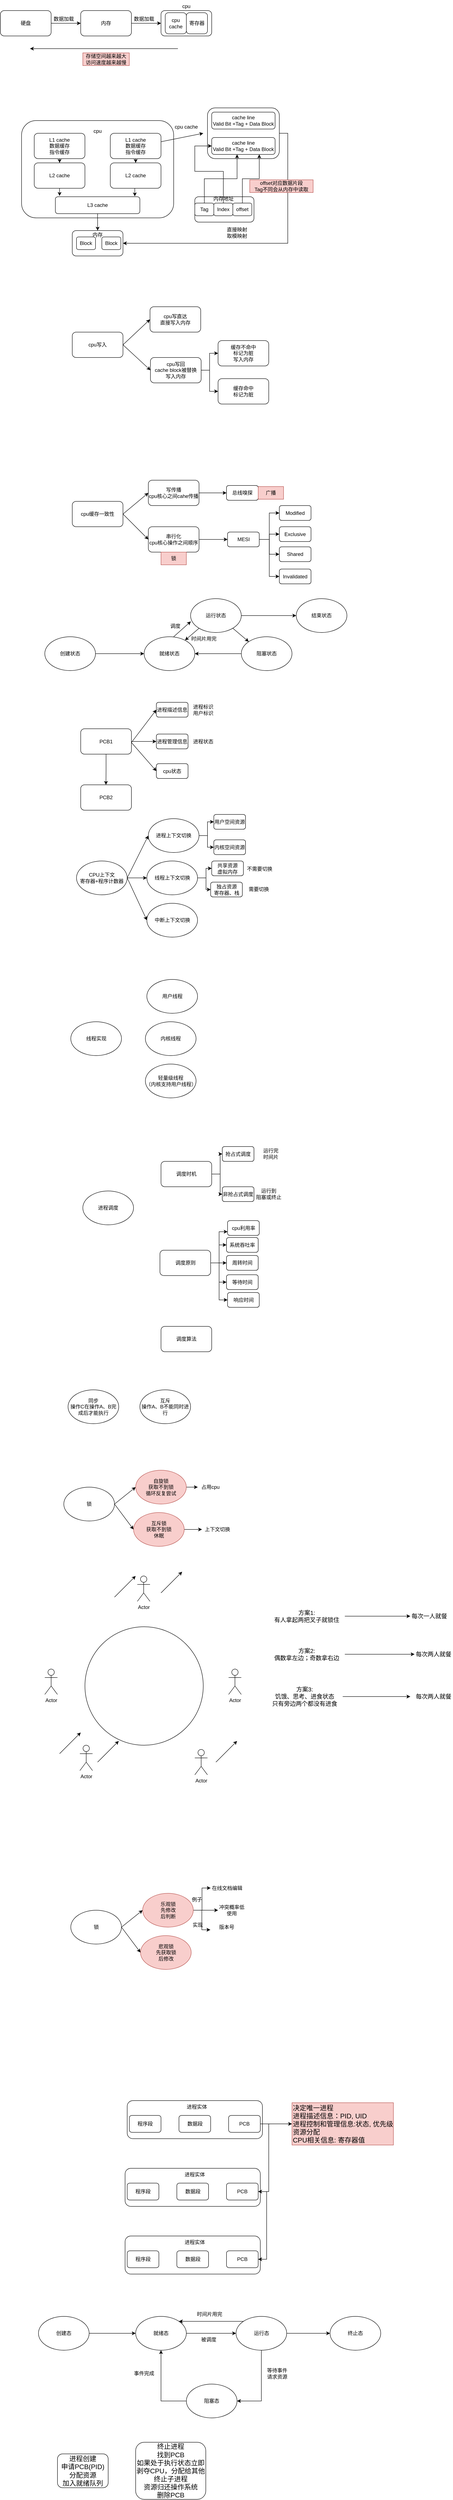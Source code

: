 <mxfile version="24.0.2" type="github">
  <diagram name="第 1 页" id="6GhYlpOtdUbrr685tgYN">
    <mxGraphModel dx="1026" dy="567" grid="1" gridSize="10" guides="1" tooltips="1" connect="1" arrows="1" fold="1" page="1" pageScale="1" pageWidth="827" pageHeight="1169" math="0" shadow="0">
      <root>
        <mxCell id="0" />
        <mxCell id="1" parent="0" />
        <mxCell id="o6KGrHuKZrv0jcu_rj-v-7" style="edgeStyle=orthogonalEdgeStyle;rounded=0;orthogonalLoop=1;jettySize=auto;html=1;exitX=1;exitY=0.5;exitDx=0;exitDy=0;" parent="1" source="o6KGrHuKZrv0jcu_rj-v-1" target="o6KGrHuKZrv0jcu_rj-v-2" edge="1">
          <mxGeometry relative="1" as="geometry" />
        </mxCell>
        <mxCell id="o6KGrHuKZrv0jcu_rj-v-1" value="硬盘" style="rounded=1;whiteSpace=wrap;html=1;" parent="1" vertex="1">
          <mxGeometry x="60" y="70" width="120" height="60" as="geometry" />
        </mxCell>
        <mxCell id="o6KGrHuKZrv0jcu_rj-v-9" style="edgeStyle=orthogonalEdgeStyle;rounded=0;orthogonalLoop=1;jettySize=auto;html=1;exitX=1;exitY=0.5;exitDx=0;exitDy=0;entryX=0;entryY=0.5;entryDx=0;entryDy=0;" parent="1" source="o6KGrHuKZrv0jcu_rj-v-2" target="o6KGrHuKZrv0jcu_rj-v-3" edge="1">
          <mxGeometry relative="1" as="geometry" />
        </mxCell>
        <mxCell id="o6KGrHuKZrv0jcu_rj-v-2" value="内存" style="rounded=1;whiteSpace=wrap;html=1;" parent="1" vertex="1">
          <mxGeometry x="250" y="70" width="120" height="60" as="geometry" />
        </mxCell>
        <mxCell id="o6KGrHuKZrv0jcu_rj-v-3" value="" style="rounded=1;whiteSpace=wrap;html=1;" parent="1" vertex="1">
          <mxGeometry x="440" y="70" width="120" height="60" as="geometry" />
        </mxCell>
        <mxCell id="o6KGrHuKZrv0jcu_rj-v-4" value="cpu&lt;br&gt;cache" style="rounded=1;whiteSpace=wrap;html=1;" parent="1" vertex="1">
          <mxGeometry x="450" y="75" width="50" height="50" as="geometry" />
        </mxCell>
        <mxCell id="o6KGrHuKZrv0jcu_rj-v-5" value="寄存器" style="rounded=1;whiteSpace=wrap;html=1;" parent="1" vertex="1">
          <mxGeometry x="500" y="75" width="50" height="50" as="geometry" />
        </mxCell>
        <mxCell id="o6KGrHuKZrv0jcu_rj-v-6" value="cpu" style="text;html=1;align=center;verticalAlign=middle;whiteSpace=wrap;rounded=0;" parent="1" vertex="1">
          <mxGeometry x="470" y="45" width="60" height="30" as="geometry" />
        </mxCell>
        <mxCell id="o6KGrHuKZrv0jcu_rj-v-8" value="数据加载" style="text;html=1;align=center;verticalAlign=middle;whiteSpace=wrap;rounded=0;" parent="1" vertex="1">
          <mxGeometry x="180" y="75" width="60" height="30" as="geometry" />
        </mxCell>
        <mxCell id="o6KGrHuKZrv0jcu_rj-v-10" value="数据加载" style="text;html=1;align=center;verticalAlign=middle;whiteSpace=wrap;rounded=0;" parent="1" vertex="1">
          <mxGeometry x="370" y="75" width="60" height="30" as="geometry" />
        </mxCell>
        <mxCell id="o6KGrHuKZrv0jcu_rj-v-13" value="" style="endArrow=classic;html=1;rounded=0;" parent="1" edge="1">
          <mxGeometry width="50" height="50" relative="1" as="geometry">
            <mxPoint x="480" y="160" as="sourcePoint" />
            <mxPoint x="130" y="160" as="targetPoint" />
          </mxGeometry>
        </mxCell>
        <mxCell id="o6KGrHuKZrv0jcu_rj-v-14" value="存储空间越来越大&lt;br&gt;访问速度越来越慢" style="text;html=1;align=center;verticalAlign=middle;whiteSpace=wrap;rounded=0;fillColor=#f8cecc;strokeColor=#b85450;" parent="1" vertex="1">
          <mxGeometry x="255" y="170" width="110" height="30" as="geometry" />
        </mxCell>
        <mxCell id="o6KGrHuKZrv0jcu_rj-v-15" value="" style="rounded=1;whiteSpace=wrap;html=1;" parent="1" vertex="1">
          <mxGeometry x="110" y="330" width="360" height="230" as="geometry" />
        </mxCell>
        <mxCell id="o6KGrHuKZrv0jcu_rj-v-21" style="edgeStyle=orthogonalEdgeStyle;rounded=0;orthogonalLoop=1;jettySize=auto;html=1;exitX=0.5;exitY=1;exitDx=0;exitDy=0;entryX=0.5;entryY=0;entryDx=0;entryDy=0;" parent="1" source="o6KGrHuKZrv0jcu_rj-v-16" target="o6KGrHuKZrv0jcu_rj-v-18" edge="1">
          <mxGeometry relative="1" as="geometry" />
        </mxCell>
        <mxCell id="o6KGrHuKZrv0jcu_rj-v-16" value="L1 cache&lt;br&gt;数据缓存&lt;br&gt;指令缓存" style="rounded=1;whiteSpace=wrap;html=1;" parent="1" vertex="1">
          <mxGeometry x="140" y="360" width="120" height="60" as="geometry" />
        </mxCell>
        <mxCell id="o6KGrHuKZrv0jcu_rj-v-22" style="edgeStyle=orthogonalEdgeStyle;rounded=0;orthogonalLoop=1;jettySize=auto;html=1;exitX=0.5;exitY=1;exitDx=0;exitDy=0;entryX=0.5;entryY=0;entryDx=0;entryDy=0;" parent="1" source="o6KGrHuKZrv0jcu_rj-v-17" target="o6KGrHuKZrv0jcu_rj-v-19" edge="1">
          <mxGeometry relative="1" as="geometry" />
        </mxCell>
        <mxCell id="o6KGrHuKZrv0jcu_rj-v-17" value="L1 cache&lt;br&gt;数据缓存&lt;br&gt;指令缓存" style="rounded=1;whiteSpace=wrap;html=1;" parent="1" vertex="1">
          <mxGeometry x="320" y="360" width="120" height="60" as="geometry" />
        </mxCell>
        <mxCell id="o6KGrHuKZrv0jcu_rj-v-18" value="L2 cache" style="rounded=1;whiteSpace=wrap;html=1;" parent="1" vertex="1">
          <mxGeometry x="140" y="430" width="120" height="60" as="geometry" />
        </mxCell>
        <mxCell id="o6KGrHuKZrv0jcu_rj-v-19" value="L2 cache" style="rounded=1;whiteSpace=wrap;html=1;" parent="1" vertex="1">
          <mxGeometry x="320" y="430" width="120" height="60" as="geometry" />
        </mxCell>
        <mxCell id="o6KGrHuKZrv0jcu_rj-v-32" style="edgeStyle=orthogonalEdgeStyle;rounded=0;orthogonalLoop=1;jettySize=auto;html=1;exitX=0.5;exitY=1;exitDx=0;exitDy=0;" parent="1" source="o6KGrHuKZrv0jcu_rj-v-20" edge="1">
          <mxGeometry relative="1" as="geometry">
            <mxPoint x="290" y="590" as="targetPoint" />
          </mxGeometry>
        </mxCell>
        <mxCell id="o6KGrHuKZrv0jcu_rj-v-20" value="L3 cache" style="rounded=1;whiteSpace=wrap;html=1;" parent="1" vertex="1">
          <mxGeometry x="190" y="510" width="200" height="40" as="geometry" />
        </mxCell>
        <mxCell id="o6KGrHuKZrv0jcu_rj-v-24" style="edgeStyle=orthogonalEdgeStyle;rounded=0;orthogonalLoop=1;jettySize=auto;html=1;exitX=0.5;exitY=1;exitDx=0;exitDy=0;entryX=0.05;entryY=-0.05;entryDx=0;entryDy=0;entryPerimeter=0;" parent="1" source="o6KGrHuKZrv0jcu_rj-v-18" target="o6KGrHuKZrv0jcu_rj-v-20" edge="1">
          <mxGeometry relative="1" as="geometry" />
        </mxCell>
        <mxCell id="o6KGrHuKZrv0jcu_rj-v-31" style="edgeStyle=orthogonalEdgeStyle;rounded=0;orthogonalLoop=1;jettySize=auto;html=1;exitX=0.5;exitY=1;exitDx=0;exitDy=0;entryX=0.94;entryY=-0.025;entryDx=0;entryDy=0;entryPerimeter=0;" parent="1" source="o6KGrHuKZrv0jcu_rj-v-19" target="o6KGrHuKZrv0jcu_rj-v-20" edge="1">
          <mxGeometry relative="1" as="geometry" />
        </mxCell>
        <mxCell id="o6KGrHuKZrv0jcu_rj-v-33" value="" style="rounded=1;whiteSpace=wrap;html=1;" parent="1" vertex="1">
          <mxGeometry x="230" y="590" width="120" height="60" as="geometry" />
        </mxCell>
        <mxCell id="o6KGrHuKZrv0jcu_rj-v-34" value="cpu" style="text;html=1;align=center;verticalAlign=middle;whiteSpace=wrap;rounded=0;" parent="1" vertex="1">
          <mxGeometry x="260" y="340" width="60" height="30" as="geometry" />
        </mxCell>
        <mxCell id="o6KGrHuKZrv0jcu_rj-v-40" style="edgeStyle=orthogonalEdgeStyle;rounded=0;orthogonalLoop=1;jettySize=auto;html=1;exitX=1;exitY=0.5;exitDx=0;exitDy=0;entryX=1;entryY=0.5;entryDx=0;entryDy=0;" parent="1" source="o6KGrHuKZrv0jcu_rj-v-35" target="o6KGrHuKZrv0jcu_rj-v-33" edge="1">
          <mxGeometry relative="1" as="geometry" />
        </mxCell>
        <mxCell id="o6KGrHuKZrv0jcu_rj-v-35" value="" style="rounded=1;whiteSpace=wrap;html=1;" parent="1" vertex="1">
          <mxGeometry x="550" y="300" width="170" height="120" as="geometry" />
        </mxCell>
        <mxCell id="o6KGrHuKZrv0jcu_rj-v-36" value="cache line&lt;br&gt;Valid Bit +Tag + Data Block" style="rounded=1;whiteSpace=wrap;html=1;" parent="1" vertex="1">
          <mxGeometry x="560" y="310" width="150" height="40" as="geometry" />
        </mxCell>
        <mxCell id="o6KGrHuKZrv0jcu_rj-v-38" value="" style="endArrow=classic;html=1;rounded=0;" parent="1" edge="1">
          <mxGeometry width="50" height="50" relative="1" as="geometry">
            <mxPoint x="440" y="380" as="sourcePoint" />
            <mxPoint x="540" y="360" as="targetPoint" />
          </mxGeometry>
        </mxCell>
        <mxCell id="o6KGrHuKZrv0jcu_rj-v-39" value="cpu cache" style="text;html=1;align=center;verticalAlign=middle;whiteSpace=wrap;rounded=0;" parent="1" vertex="1">
          <mxGeometry x="470" y="330" width="60" height="30" as="geometry" />
        </mxCell>
        <mxCell id="o6KGrHuKZrv0jcu_rj-v-41" value="直接映射&lt;br&gt;取模映射" style="text;html=1;align=center;verticalAlign=middle;whiteSpace=wrap;rounded=0;" parent="1" vertex="1">
          <mxGeometry x="590" y="580" width="60" height="30" as="geometry" />
        </mxCell>
        <mxCell id="o6KGrHuKZrv0jcu_rj-v-42" value="Block" style="rounded=1;whiteSpace=wrap;html=1;" parent="1" vertex="1">
          <mxGeometry x="240" y="605" width="45" height="30" as="geometry" />
        </mxCell>
        <mxCell id="o6KGrHuKZrv0jcu_rj-v-43" value="Block" style="rounded=1;whiteSpace=wrap;html=1;" parent="1" vertex="1">
          <mxGeometry x="300" y="605" width="45" height="30" as="geometry" />
        </mxCell>
        <mxCell id="o6KGrHuKZrv0jcu_rj-v-44" value="cache line&lt;br&gt;Valid Bit +Tag + Data Block" style="rounded=1;whiteSpace=wrap;html=1;" parent="1" vertex="1">
          <mxGeometry x="560" y="370" width="150" height="40" as="geometry" />
        </mxCell>
        <mxCell id="o6KGrHuKZrv0jcu_rj-v-45" value="" style="rounded=1;whiteSpace=wrap;html=1;" parent="1" vertex="1">
          <mxGeometry x="520" y="510" width="140" height="60" as="geometry" />
        </mxCell>
        <mxCell id="o6KGrHuKZrv0jcu_rj-v-46" value="Tag" style="rounded=1;whiteSpace=wrap;html=1;" parent="1" vertex="1">
          <mxGeometry x="520" y="525" width="45" height="30" as="geometry" />
        </mxCell>
        <mxCell id="o6KGrHuKZrv0jcu_rj-v-51" style="edgeStyle=orthogonalEdgeStyle;rounded=0;orthogonalLoop=1;jettySize=auto;html=1;exitX=0.5;exitY=0;exitDx=0;exitDy=0;entryX=0;entryY=0.5;entryDx=0;entryDy=0;" parent="1" source="o6KGrHuKZrv0jcu_rj-v-47" target="o6KGrHuKZrv0jcu_rj-v-44" edge="1">
          <mxGeometry relative="1" as="geometry">
            <Array as="points">
              <mxPoint x="588" y="450" />
              <mxPoint x="520" y="450" />
              <mxPoint x="520" y="390" />
            </Array>
          </mxGeometry>
        </mxCell>
        <mxCell id="o6KGrHuKZrv0jcu_rj-v-47" value="Index" style="rounded=1;whiteSpace=wrap;html=1;" parent="1" vertex="1">
          <mxGeometry x="565" y="525" width="45" height="30" as="geometry" />
        </mxCell>
        <mxCell id="o6KGrHuKZrv0jcu_rj-v-52" style="edgeStyle=orthogonalEdgeStyle;rounded=0;orthogonalLoop=1;jettySize=auto;html=1;exitX=0.5;exitY=0;exitDx=0;exitDy=0;entryX=0.75;entryY=1;entryDx=0;entryDy=0;" parent="1" source="o6KGrHuKZrv0jcu_rj-v-48" target="o6KGrHuKZrv0jcu_rj-v-44" edge="1">
          <mxGeometry relative="1" as="geometry" />
        </mxCell>
        <mxCell id="o6KGrHuKZrv0jcu_rj-v-48" value="offset" style="rounded=1;whiteSpace=wrap;html=1;" parent="1" vertex="1">
          <mxGeometry x="610" y="525" width="45" height="30" as="geometry" />
        </mxCell>
        <mxCell id="o6KGrHuKZrv0jcu_rj-v-50" style="edgeStyle=orthogonalEdgeStyle;rounded=0;orthogonalLoop=1;jettySize=auto;html=1;exitX=0.5;exitY=0;exitDx=0;exitDy=0;entryX=0.4;entryY=1;entryDx=0;entryDy=0;entryPerimeter=0;" parent="1" source="o6KGrHuKZrv0jcu_rj-v-46" target="o6KGrHuKZrv0jcu_rj-v-44" edge="1">
          <mxGeometry relative="1" as="geometry" />
        </mxCell>
        <mxCell id="o6KGrHuKZrv0jcu_rj-v-54" value="offset对应数据片段&lt;br&gt;Tag不同会从内存中读取" style="text;html=1;align=center;verticalAlign=middle;whiteSpace=wrap;rounded=0;fillColor=#f8cecc;strokeColor=#b85450;" parent="1" vertex="1">
          <mxGeometry x="650" y="470" width="150" height="30" as="geometry" />
        </mxCell>
        <mxCell id="o6KGrHuKZrv0jcu_rj-v-55" value="内存" style="text;html=1;align=center;verticalAlign=middle;whiteSpace=wrap;rounded=0;" parent="1" vertex="1">
          <mxGeometry x="260" y="585" width="60" height="30" as="geometry" />
        </mxCell>
        <mxCell id="o6KGrHuKZrv0jcu_rj-v-56" value="内存地址" style="text;html=1;align=center;verticalAlign=middle;whiteSpace=wrap;rounded=0;" parent="1" vertex="1">
          <mxGeometry x="557.5" y="500" width="60" height="30" as="geometry" />
        </mxCell>
        <mxCell id="o6KGrHuKZrv0jcu_rj-v-58" value="cpu写入" style="rounded=1;whiteSpace=wrap;html=1;" parent="1" vertex="1">
          <mxGeometry x="230" y="830" width="120" height="60" as="geometry" />
        </mxCell>
        <mxCell id="o6KGrHuKZrv0jcu_rj-v-59" value="cpu写直达&lt;br&gt;直接写入内存" style="rounded=1;whiteSpace=wrap;html=1;" parent="1" vertex="1">
          <mxGeometry x="414" y="770" width="120" height="60" as="geometry" />
        </mxCell>
        <mxCell id="o6KGrHuKZrv0jcu_rj-v-66" style="edgeStyle=orthogonalEdgeStyle;rounded=0;orthogonalLoop=1;jettySize=auto;html=1;exitX=1;exitY=0.5;exitDx=0;exitDy=0;entryX=0;entryY=0.5;entryDx=0;entryDy=0;" parent="1" source="o6KGrHuKZrv0jcu_rj-v-60" target="o6KGrHuKZrv0jcu_rj-v-61" edge="1">
          <mxGeometry relative="1" as="geometry" />
        </mxCell>
        <mxCell id="o6KGrHuKZrv0jcu_rj-v-67" style="edgeStyle=orthogonalEdgeStyle;rounded=0;orthogonalLoop=1;jettySize=auto;html=1;exitX=1;exitY=0.5;exitDx=0;exitDy=0;entryX=0;entryY=0.5;entryDx=0;entryDy=0;" parent="1" source="o6KGrHuKZrv0jcu_rj-v-60" target="o6KGrHuKZrv0jcu_rj-v-62" edge="1">
          <mxGeometry relative="1" as="geometry" />
        </mxCell>
        <mxCell id="o6KGrHuKZrv0jcu_rj-v-60" value="cpu写回&lt;br&gt;cache block被替换&lt;br&gt;写入内存" style="rounded=1;whiteSpace=wrap;html=1;" parent="1" vertex="1">
          <mxGeometry x="415" y="890" width="120" height="60" as="geometry" />
        </mxCell>
        <mxCell id="o6KGrHuKZrv0jcu_rj-v-61" value="缓存不命中&lt;br&gt;标记为脏&lt;br&gt;写入内存" style="rounded=1;whiteSpace=wrap;html=1;" parent="1" vertex="1">
          <mxGeometry x="575" y="850" width="120" height="60" as="geometry" />
        </mxCell>
        <mxCell id="o6KGrHuKZrv0jcu_rj-v-62" value="缓存命中&lt;br&gt;标记为脏" style="rounded=1;whiteSpace=wrap;html=1;" parent="1" vertex="1">
          <mxGeometry x="575" y="940" width="120" height="60" as="geometry" />
        </mxCell>
        <mxCell id="o6KGrHuKZrv0jcu_rj-v-64" value="" style="endArrow=classic;html=1;rounded=0;entryX=0;entryY=0.5;entryDx=0;entryDy=0;" parent="1" target="o6KGrHuKZrv0jcu_rj-v-59" edge="1">
          <mxGeometry width="50" height="50" relative="1" as="geometry">
            <mxPoint x="350" y="860" as="sourcePoint" />
            <mxPoint x="400" y="810" as="targetPoint" />
          </mxGeometry>
        </mxCell>
        <mxCell id="o6KGrHuKZrv0jcu_rj-v-65" value="" style="endArrow=classic;html=1;rounded=0;entryX=0;entryY=0.5;entryDx=0;entryDy=0;" parent="1" target="o6KGrHuKZrv0jcu_rj-v-60" edge="1">
          <mxGeometry width="50" height="50" relative="1" as="geometry">
            <mxPoint x="350" y="860" as="sourcePoint" />
            <mxPoint x="400" y="810" as="targetPoint" />
          </mxGeometry>
        </mxCell>
        <mxCell id="o6KGrHuKZrv0jcu_rj-v-68" value="cpu缓存一致性" style="rounded=1;whiteSpace=wrap;html=1;" parent="1" vertex="1">
          <mxGeometry x="230" y="1230" width="120" height="60" as="geometry" />
        </mxCell>
        <mxCell id="o6KGrHuKZrv0jcu_rj-v-75" style="edgeStyle=orthogonalEdgeStyle;rounded=0;orthogonalLoop=1;jettySize=auto;html=1;exitX=1;exitY=0.5;exitDx=0;exitDy=0;entryX=0;entryY=0.5;entryDx=0;entryDy=0;" parent="1" source="o6KGrHuKZrv0jcu_rj-v-69" target="o6KGrHuKZrv0jcu_rj-v-74" edge="1">
          <mxGeometry relative="1" as="geometry" />
        </mxCell>
        <mxCell id="o6KGrHuKZrv0jcu_rj-v-69" value="写传播&lt;br&gt;cpu核心之间cahe传播" style="rounded=1;whiteSpace=wrap;html=1;" parent="1" vertex="1">
          <mxGeometry x="410" y="1180" width="120" height="60" as="geometry" />
        </mxCell>
        <mxCell id="o6KGrHuKZrv0jcu_rj-v-82" style="edgeStyle=orthogonalEdgeStyle;rounded=0;orthogonalLoop=1;jettySize=auto;html=1;exitX=1;exitY=0.5;exitDx=0;exitDy=0;" parent="1" source="o6KGrHuKZrv0jcu_rj-v-70" target="o6KGrHuKZrv0jcu_rj-v-77" edge="1">
          <mxGeometry relative="1" as="geometry" />
        </mxCell>
        <mxCell id="o6KGrHuKZrv0jcu_rj-v-70" value="串行化&lt;br&gt;cpu核心操作之间顺序" style="rounded=1;whiteSpace=wrap;html=1;" parent="1" vertex="1">
          <mxGeometry x="410" y="1290" width="120" height="60" as="geometry" />
        </mxCell>
        <mxCell id="o6KGrHuKZrv0jcu_rj-v-71" value="锁" style="text;html=1;align=center;verticalAlign=middle;whiteSpace=wrap;rounded=0;fillColor=#f8cecc;strokeColor=#b85450;" parent="1" vertex="1">
          <mxGeometry x="440" y="1350" width="60" height="30" as="geometry" />
        </mxCell>
        <mxCell id="o6KGrHuKZrv0jcu_rj-v-72" value="" style="endArrow=classic;html=1;rounded=0;entryX=0;entryY=0.5;entryDx=0;entryDy=0;" parent="1" target="o6KGrHuKZrv0jcu_rj-v-69" edge="1">
          <mxGeometry width="50" height="50" relative="1" as="geometry">
            <mxPoint x="350" y="1260" as="sourcePoint" />
            <mxPoint x="400" y="1210" as="targetPoint" />
          </mxGeometry>
        </mxCell>
        <mxCell id="o6KGrHuKZrv0jcu_rj-v-73" value="" style="endArrow=classic;html=1;rounded=0;entryX=0;entryY=0.5;entryDx=0;entryDy=0;" parent="1" target="o6KGrHuKZrv0jcu_rj-v-70" edge="1">
          <mxGeometry width="50" height="50" relative="1" as="geometry">
            <mxPoint x="350" y="1260" as="sourcePoint" />
            <mxPoint x="400" y="1210" as="targetPoint" />
          </mxGeometry>
        </mxCell>
        <mxCell id="o6KGrHuKZrv0jcu_rj-v-74" value="总线嗅探" style="rounded=1;whiteSpace=wrap;html=1;" parent="1" vertex="1">
          <mxGeometry x="595" y="1192.5" width="75" height="35" as="geometry" />
        </mxCell>
        <mxCell id="o6KGrHuKZrv0jcu_rj-v-76" value="广播" style="text;html=1;align=center;verticalAlign=middle;whiteSpace=wrap;rounded=0;fillColor=#f8cecc;strokeColor=#b85450;" parent="1" vertex="1">
          <mxGeometry x="670" y="1195" width="60" height="30" as="geometry" />
        </mxCell>
        <mxCell id="o6KGrHuKZrv0jcu_rj-v-84" style="edgeStyle=orthogonalEdgeStyle;rounded=0;orthogonalLoop=1;jettySize=auto;html=1;exitX=1;exitY=0.5;exitDx=0;exitDy=0;entryX=0;entryY=0.5;entryDx=0;entryDy=0;" parent="1" source="o6KGrHuKZrv0jcu_rj-v-77" target="o6KGrHuKZrv0jcu_rj-v-78" edge="1">
          <mxGeometry relative="1" as="geometry" />
        </mxCell>
        <mxCell id="o6KGrHuKZrv0jcu_rj-v-85" style="edgeStyle=orthogonalEdgeStyle;rounded=0;orthogonalLoop=1;jettySize=auto;html=1;exitX=1;exitY=0.5;exitDx=0;exitDy=0;entryX=0;entryY=0.5;entryDx=0;entryDy=0;" parent="1" source="o6KGrHuKZrv0jcu_rj-v-77" target="o6KGrHuKZrv0jcu_rj-v-79" edge="1">
          <mxGeometry relative="1" as="geometry" />
        </mxCell>
        <mxCell id="o6KGrHuKZrv0jcu_rj-v-86" style="edgeStyle=orthogonalEdgeStyle;rounded=0;orthogonalLoop=1;jettySize=auto;html=1;exitX=1;exitY=0.5;exitDx=0;exitDy=0;entryX=0;entryY=0.5;entryDx=0;entryDy=0;" parent="1" source="o6KGrHuKZrv0jcu_rj-v-77" target="o6KGrHuKZrv0jcu_rj-v-80" edge="1">
          <mxGeometry relative="1" as="geometry" />
        </mxCell>
        <mxCell id="o6KGrHuKZrv0jcu_rj-v-87" style="edgeStyle=orthogonalEdgeStyle;rounded=0;orthogonalLoop=1;jettySize=auto;html=1;exitX=1;exitY=0.5;exitDx=0;exitDy=0;entryX=0;entryY=0.5;entryDx=0;entryDy=0;" parent="1" source="o6KGrHuKZrv0jcu_rj-v-77" target="o6KGrHuKZrv0jcu_rj-v-81" edge="1">
          <mxGeometry relative="1" as="geometry" />
        </mxCell>
        <mxCell id="o6KGrHuKZrv0jcu_rj-v-77" value="MESI" style="rounded=1;whiteSpace=wrap;html=1;" parent="1" vertex="1">
          <mxGeometry x="597.5" y="1302.5" width="75" height="35" as="geometry" />
        </mxCell>
        <mxCell id="o6KGrHuKZrv0jcu_rj-v-78" value="Modified" style="rounded=1;whiteSpace=wrap;html=1;" parent="1" vertex="1">
          <mxGeometry x="720" y="1240" width="75" height="35" as="geometry" />
        </mxCell>
        <mxCell id="o6KGrHuKZrv0jcu_rj-v-79" value="Exclusive" style="rounded=1;whiteSpace=wrap;html=1;" parent="1" vertex="1">
          <mxGeometry x="720" y="1290" width="75" height="35" as="geometry" />
        </mxCell>
        <mxCell id="o6KGrHuKZrv0jcu_rj-v-80" value="Shared" style="rounded=1;whiteSpace=wrap;html=1;" parent="1" vertex="1">
          <mxGeometry x="720" y="1337.5" width="75" height="35" as="geometry" />
        </mxCell>
        <mxCell id="o6KGrHuKZrv0jcu_rj-v-81" value="Invalidated" style="rounded=1;whiteSpace=wrap;html=1;" parent="1" vertex="1">
          <mxGeometry x="720" y="1390" width="75" height="35" as="geometry" />
        </mxCell>
        <mxCell id="jWXF_K_YXhLRbaKMQJTX-6" style="edgeStyle=orthogonalEdgeStyle;rounded=0;orthogonalLoop=1;jettySize=auto;html=1;exitX=1;exitY=0.5;exitDx=0;exitDy=0;entryX=0;entryY=0.5;entryDx=0;entryDy=0;" parent="1" source="jWXF_K_YXhLRbaKMQJTX-1" target="jWXF_K_YXhLRbaKMQJTX-2" edge="1">
          <mxGeometry relative="1" as="geometry" />
        </mxCell>
        <mxCell id="jWXF_K_YXhLRbaKMQJTX-1" value="创建状态" style="ellipse;whiteSpace=wrap;html=1;" parent="1" vertex="1">
          <mxGeometry x="165" y="1550" width="120" height="80" as="geometry" />
        </mxCell>
        <mxCell id="jWXF_K_YXhLRbaKMQJTX-2" value="就绪状态" style="ellipse;whiteSpace=wrap;html=1;" parent="1" vertex="1">
          <mxGeometry x="400" y="1550" width="120" height="80" as="geometry" />
        </mxCell>
        <mxCell id="jWXF_K_YXhLRbaKMQJTX-14" style="edgeStyle=orthogonalEdgeStyle;rounded=0;orthogonalLoop=1;jettySize=auto;html=1;exitX=1;exitY=0.5;exitDx=0;exitDy=0;" parent="1" source="jWXF_K_YXhLRbaKMQJTX-3" target="jWXF_K_YXhLRbaKMQJTX-5" edge="1">
          <mxGeometry relative="1" as="geometry" />
        </mxCell>
        <mxCell id="jWXF_K_YXhLRbaKMQJTX-3" value="运行状态" style="ellipse;whiteSpace=wrap;html=1;" parent="1" vertex="1">
          <mxGeometry x="510" y="1460" width="120" height="80" as="geometry" />
        </mxCell>
        <mxCell id="jWXF_K_YXhLRbaKMQJTX-4" value="阻塞状态" style="ellipse;whiteSpace=wrap;html=1;" parent="1" vertex="1">
          <mxGeometry x="630" y="1550" width="120" height="80" as="geometry" />
        </mxCell>
        <mxCell id="jWXF_K_YXhLRbaKMQJTX-5" value="结束状态" style="ellipse;whiteSpace=wrap;html=1;" parent="1" vertex="1">
          <mxGeometry x="760" y="1460" width="120" height="80" as="geometry" />
        </mxCell>
        <mxCell id="jWXF_K_YXhLRbaKMQJTX-7" value="" style="endArrow=classic;html=1;rounded=0;entryX=0.005;entryY=0.674;entryDx=0;entryDy=0;entryPerimeter=0;" parent="1" target="jWXF_K_YXhLRbaKMQJTX-3" edge="1">
          <mxGeometry width="50" height="50" relative="1" as="geometry">
            <mxPoint x="470" y="1550" as="sourcePoint" />
            <mxPoint x="520" y="1500" as="targetPoint" />
          </mxGeometry>
        </mxCell>
        <mxCell id="jWXF_K_YXhLRbaKMQJTX-8" value="" style="endArrow=classic;html=1;rounded=0;" parent="1" target="jWXF_K_YXhLRbaKMQJTX-2" edge="1">
          <mxGeometry width="50" height="50" relative="1" as="geometry">
            <mxPoint x="530" y="1530" as="sourcePoint" />
            <mxPoint x="580" y="1480" as="targetPoint" />
          </mxGeometry>
        </mxCell>
        <mxCell id="jWXF_K_YXhLRbaKMQJTX-9" value="调度" style="text;html=1;align=center;verticalAlign=middle;whiteSpace=wrap;rounded=0;" parent="1" vertex="1">
          <mxGeometry x="444" y="1510" width="60" height="30" as="geometry" />
        </mxCell>
        <mxCell id="jWXF_K_YXhLRbaKMQJTX-10" value="时间片用完" style="text;html=1;align=center;verticalAlign=middle;whiteSpace=wrap;rounded=0;" parent="1" vertex="1">
          <mxGeometry x="504" y="1540" width="75" height="30" as="geometry" />
        </mxCell>
        <mxCell id="jWXF_K_YXhLRbaKMQJTX-11" value="" style="endArrow=classic;html=1;rounded=0;entryX=0;entryY=0;entryDx=0;entryDy=0;" parent="1" target="jWXF_K_YXhLRbaKMQJTX-4" edge="1">
          <mxGeometry width="50" height="50" relative="1" as="geometry">
            <mxPoint x="610" y="1530" as="sourcePoint" />
            <mxPoint x="660" y="1480" as="targetPoint" />
          </mxGeometry>
        </mxCell>
        <mxCell id="jWXF_K_YXhLRbaKMQJTX-12" value="" style="endArrow=classic;html=1;rounded=0;entryX=1;entryY=0.5;entryDx=0;entryDy=0;" parent="1" target="jWXF_K_YXhLRbaKMQJTX-2" edge="1">
          <mxGeometry width="50" height="50" relative="1" as="geometry">
            <mxPoint x="630" y="1590" as="sourcePoint" />
            <mxPoint x="680" y="1540" as="targetPoint" />
          </mxGeometry>
        </mxCell>
        <mxCell id="jWXF_K_YXhLRbaKMQJTX-22" style="edgeStyle=orthogonalEdgeStyle;rounded=0;orthogonalLoop=1;jettySize=auto;html=1;exitX=1;exitY=0.5;exitDx=0;exitDy=0;entryX=0;entryY=0.5;entryDx=0;entryDy=0;" parent="1" source="jWXF_K_YXhLRbaKMQJTX-15" target="jWXF_K_YXhLRbaKMQJTX-17" edge="1">
          <mxGeometry relative="1" as="geometry" />
        </mxCell>
        <mxCell id="jWXF_K_YXhLRbaKMQJTX-24" style="edgeStyle=orthogonalEdgeStyle;rounded=0;orthogonalLoop=1;jettySize=auto;html=1;exitX=0.5;exitY=1;exitDx=0;exitDy=0;" parent="1" source="jWXF_K_YXhLRbaKMQJTX-15" edge="1">
          <mxGeometry relative="1" as="geometry">
            <mxPoint x="309.727" y="1900" as="targetPoint" />
          </mxGeometry>
        </mxCell>
        <mxCell id="jWXF_K_YXhLRbaKMQJTX-15" value="PCB1" style="rounded=1;whiteSpace=wrap;html=1;" parent="1" vertex="1">
          <mxGeometry x="250" y="1767.5" width="120" height="60" as="geometry" />
        </mxCell>
        <mxCell id="jWXF_K_YXhLRbaKMQJTX-16" value="进程描述信息" style="rounded=1;whiteSpace=wrap;html=1;" parent="1" vertex="1">
          <mxGeometry x="429" y="1705" width="75" height="35" as="geometry" />
        </mxCell>
        <mxCell id="jWXF_K_YXhLRbaKMQJTX-17" value="进程管理信息" style="rounded=1;whiteSpace=wrap;html=1;" parent="1" vertex="1">
          <mxGeometry x="429" y="1780" width="75" height="35" as="geometry" />
        </mxCell>
        <mxCell id="jWXF_K_YXhLRbaKMQJTX-18" value="进程标识&lt;br&gt;用户标识" style="text;html=1;align=center;verticalAlign=middle;whiteSpace=wrap;rounded=0;" parent="1" vertex="1">
          <mxGeometry x="510" y="1707.5" width="60" height="30" as="geometry" />
        </mxCell>
        <mxCell id="jWXF_K_YXhLRbaKMQJTX-19" value="进程状态" style="text;html=1;align=center;verticalAlign=middle;whiteSpace=wrap;rounded=0;" parent="1" vertex="1">
          <mxGeometry x="510" y="1782.5" width="60" height="30" as="geometry" />
        </mxCell>
        <mxCell id="jWXF_K_YXhLRbaKMQJTX-20" value="cpu状态" style="rounded=1;whiteSpace=wrap;html=1;" parent="1" vertex="1">
          <mxGeometry x="429" y="1850" width="75" height="35" as="geometry" />
        </mxCell>
        <mxCell id="jWXF_K_YXhLRbaKMQJTX-21" value="" style="endArrow=classic;html=1;rounded=0;entryX=0;entryY=0.5;entryDx=0;entryDy=0;" parent="1" target="jWXF_K_YXhLRbaKMQJTX-16" edge="1">
          <mxGeometry width="50" height="50" relative="1" as="geometry">
            <mxPoint x="370" y="1800" as="sourcePoint" />
            <mxPoint x="420" y="1750" as="targetPoint" />
          </mxGeometry>
        </mxCell>
        <mxCell id="jWXF_K_YXhLRbaKMQJTX-23" value="" style="endArrow=classic;html=1;rounded=0;entryX=0;entryY=0.5;entryDx=0;entryDy=0;" parent="1" target="jWXF_K_YXhLRbaKMQJTX-20" edge="1">
          <mxGeometry width="50" height="50" relative="1" as="geometry">
            <mxPoint x="370" y="1800" as="sourcePoint" />
            <mxPoint x="420" y="1750" as="targetPoint" />
          </mxGeometry>
        </mxCell>
        <mxCell id="jWXF_K_YXhLRbaKMQJTX-25" value="PCB2" style="rounded=1;whiteSpace=wrap;html=1;" parent="1" vertex="1">
          <mxGeometry x="250" y="1900" width="120" height="60" as="geometry" />
        </mxCell>
        <mxCell id="jWXF_K_YXhLRbaKMQJTX-26" value="CPU上下文&lt;br&gt;寄存器+程序计数器" style="ellipse;whiteSpace=wrap;html=1;" parent="1" vertex="1">
          <mxGeometry x="240" y="2080" width="120" height="80" as="geometry" />
        </mxCell>
        <mxCell id="jWXF_K_YXhLRbaKMQJTX-35" style="edgeStyle=orthogonalEdgeStyle;rounded=0;orthogonalLoop=1;jettySize=auto;html=1;exitX=1;exitY=0.5;exitDx=0;exitDy=0;entryX=0;entryY=0.5;entryDx=0;entryDy=0;" parent="1" source="jWXF_K_YXhLRbaKMQJTX-27" target="jWXF_K_YXhLRbaKMQJTX-30" edge="1">
          <mxGeometry relative="1" as="geometry" />
        </mxCell>
        <mxCell id="jWXF_K_YXhLRbaKMQJTX-36" style="edgeStyle=orthogonalEdgeStyle;rounded=0;orthogonalLoop=1;jettySize=auto;html=1;exitX=1;exitY=0.5;exitDx=0;exitDy=0;entryX=0;entryY=0.5;entryDx=0;entryDy=0;" parent="1" source="jWXF_K_YXhLRbaKMQJTX-27" target="jWXF_K_YXhLRbaKMQJTX-31" edge="1">
          <mxGeometry relative="1" as="geometry" />
        </mxCell>
        <mxCell id="jWXF_K_YXhLRbaKMQJTX-27" value="进程上下文切换" style="ellipse;whiteSpace=wrap;html=1;" parent="1" vertex="1">
          <mxGeometry x="410" y="1980" width="120" height="80" as="geometry" />
        </mxCell>
        <mxCell id="jWXF_K_YXhLRbaKMQJTX-41" style="edgeStyle=orthogonalEdgeStyle;rounded=0;orthogonalLoop=1;jettySize=auto;html=1;exitX=1;exitY=0.5;exitDx=0;exitDy=0;entryX=0;entryY=0.5;entryDx=0;entryDy=0;" parent="1" source="jWXF_K_YXhLRbaKMQJTX-28" target="jWXF_K_YXhLRbaKMQJTX-37" edge="1">
          <mxGeometry relative="1" as="geometry" />
        </mxCell>
        <mxCell id="jWXF_K_YXhLRbaKMQJTX-42" style="edgeStyle=orthogonalEdgeStyle;rounded=0;orthogonalLoop=1;jettySize=auto;html=1;exitX=1;exitY=0.5;exitDx=0;exitDy=0;entryX=0;entryY=0.5;entryDx=0;entryDy=0;" parent="1" source="jWXF_K_YXhLRbaKMQJTX-28" target="jWXF_K_YXhLRbaKMQJTX-38" edge="1">
          <mxGeometry relative="1" as="geometry" />
        </mxCell>
        <mxCell id="jWXF_K_YXhLRbaKMQJTX-28" value="线程上下文切换" style="ellipse;whiteSpace=wrap;html=1;" parent="1" vertex="1">
          <mxGeometry x="406.5" y="2080" width="120" height="80" as="geometry" />
        </mxCell>
        <mxCell id="jWXF_K_YXhLRbaKMQJTX-29" value="中断上下文切换" style="ellipse;whiteSpace=wrap;html=1;" parent="1" vertex="1">
          <mxGeometry x="406.5" y="2180" width="120" height="80" as="geometry" />
        </mxCell>
        <mxCell id="jWXF_K_YXhLRbaKMQJTX-30" value="用户空间资源" style="rounded=1;whiteSpace=wrap;html=1;" parent="1" vertex="1">
          <mxGeometry x="565" y="1970" width="75" height="35" as="geometry" />
        </mxCell>
        <mxCell id="jWXF_K_YXhLRbaKMQJTX-31" value="内核空间资源" style="rounded=1;whiteSpace=wrap;html=1;" parent="1" vertex="1">
          <mxGeometry x="565" y="2030" width="75" height="35" as="geometry" />
        </mxCell>
        <mxCell id="jWXF_K_YXhLRbaKMQJTX-32" value="" style="endArrow=classic;html=1;rounded=0;entryX=0;entryY=0.5;entryDx=0;entryDy=0;" parent="1" target="jWXF_K_YXhLRbaKMQJTX-27" edge="1">
          <mxGeometry width="50" height="50" relative="1" as="geometry">
            <mxPoint x="360" y="2120" as="sourcePoint" />
            <mxPoint x="410" y="2070" as="targetPoint" />
          </mxGeometry>
        </mxCell>
        <mxCell id="jWXF_K_YXhLRbaKMQJTX-33" value="" style="endArrow=classic;html=1;rounded=0;entryX=0;entryY=0.5;entryDx=0;entryDy=0;" parent="1" target="jWXF_K_YXhLRbaKMQJTX-28" edge="1">
          <mxGeometry width="50" height="50" relative="1" as="geometry">
            <mxPoint x="360" y="2120" as="sourcePoint" />
            <mxPoint x="410" y="2070" as="targetPoint" />
          </mxGeometry>
        </mxCell>
        <mxCell id="jWXF_K_YXhLRbaKMQJTX-34" value="" style="endArrow=classic;html=1;rounded=0;entryX=0;entryY=0.5;entryDx=0;entryDy=0;" parent="1" target="jWXF_K_YXhLRbaKMQJTX-29" edge="1">
          <mxGeometry width="50" height="50" relative="1" as="geometry">
            <mxPoint x="360" y="2120" as="sourcePoint" />
            <mxPoint x="410" y="2070" as="targetPoint" />
          </mxGeometry>
        </mxCell>
        <mxCell id="jWXF_K_YXhLRbaKMQJTX-37" value="共享资源&lt;br&gt;虚拟内存" style="rounded=1;whiteSpace=wrap;html=1;" parent="1" vertex="1">
          <mxGeometry x="560" y="2080" width="75" height="35" as="geometry" />
        </mxCell>
        <mxCell id="jWXF_K_YXhLRbaKMQJTX-38" value="独占资源&lt;br&gt;寄存器、栈" style="rounded=1;whiteSpace=wrap;html=1;" parent="1" vertex="1">
          <mxGeometry x="557.5" y="2130" width="75" height="35" as="geometry" />
        </mxCell>
        <mxCell id="jWXF_K_YXhLRbaKMQJTX-39" value="不需要切换" style="text;html=1;align=center;verticalAlign=middle;whiteSpace=wrap;rounded=0;" parent="1" vertex="1">
          <mxGeometry x="635" y="2082" width="77" height="33" as="geometry" />
        </mxCell>
        <mxCell id="jWXF_K_YXhLRbaKMQJTX-40" value="需要切换" style="text;html=1;align=center;verticalAlign=middle;whiteSpace=wrap;rounded=0;" parent="1" vertex="1">
          <mxGeometry x="632.5" y="2130" width="77" height="33" as="geometry" />
        </mxCell>
        <mxCell id="jWXF_K_YXhLRbaKMQJTX-43" value="线程实现" style="ellipse;whiteSpace=wrap;html=1;" parent="1" vertex="1">
          <mxGeometry x="226.5" y="2460" width="120" height="80" as="geometry" />
        </mxCell>
        <mxCell id="jWXF_K_YXhLRbaKMQJTX-44" value="用户线程" style="ellipse;whiteSpace=wrap;html=1;" parent="1" vertex="1">
          <mxGeometry x="406.5" y="2360" width="120" height="80" as="geometry" />
        </mxCell>
        <mxCell id="jWXF_K_YXhLRbaKMQJTX-45" value="内核线程" style="ellipse;whiteSpace=wrap;html=1;" parent="1" vertex="1">
          <mxGeometry x="403" y="2460" width="120" height="80" as="geometry" />
        </mxCell>
        <mxCell id="jWXF_K_YXhLRbaKMQJTX-46" value="轻量级线程&lt;br&gt;（内核支持用户线程）" style="ellipse;whiteSpace=wrap;html=1;" parent="1" vertex="1">
          <mxGeometry x="403" y="2560" width="120" height="80" as="geometry" />
        </mxCell>
        <mxCell id="jWXF_K_YXhLRbaKMQJTX-48" value="进程调度" style="ellipse;whiteSpace=wrap;html=1;" parent="1" vertex="1">
          <mxGeometry x="255" y="2860" width="120" height="80" as="geometry" />
        </mxCell>
        <mxCell id="jWXF_K_YXhLRbaKMQJTX-56" value="" style="group" parent="1" vertex="1" connectable="0">
          <mxGeometry x="440" y="2755" width="295" height="130" as="geometry" />
        </mxCell>
        <mxCell id="jWXF_K_YXhLRbaKMQJTX-49" value="调度时机" style="rounded=1;whiteSpace=wrap;html=1;" parent="jWXF_K_YXhLRbaKMQJTX-56" vertex="1">
          <mxGeometry y="35" width="120" height="60" as="geometry" />
        </mxCell>
        <mxCell id="jWXF_K_YXhLRbaKMQJTX-50" value="抢占式调度" style="rounded=1;whiteSpace=wrap;html=1;" parent="jWXF_K_YXhLRbaKMQJTX-56" vertex="1">
          <mxGeometry x="145" width="75" height="35" as="geometry" />
        </mxCell>
        <mxCell id="jWXF_K_YXhLRbaKMQJTX-54" style="edgeStyle=orthogonalEdgeStyle;rounded=0;orthogonalLoop=1;jettySize=auto;html=1;exitX=1;exitY=0.5;exitDx=0;exitDy=0;entryX=0;entryY=0.5;entryDx=0;entryDy=0;" parent="jWXF_K_YXhLRbaKMQJTX-56" source="jWXF_K_YXhLRbaKMQJTX-49" target="jWXF_K_YXhLRbaKMQJTX-50" edge="1">
          <mxGeometry relative="1" as="geometry" />
        </mxCell>
        <mxCell id="jWXF_K_YXhLRbaKMQJTX-51" value="非抢占式调度" style="rounded=1;whiteSpace=wrap;html=1;" parent="jWXF_K_YXhLRbaKMQJTX-56" vertex="1">
          <mxGeometry x="145" y="95" width="75" height="35" as="geometry" />
        </mxCell>
        <mxCell id="jWXF_K_YXhLRbaKMQJTX-55" style="edgeStyle=orthogonalEdgeStyle;rounded=0;orthogonalLoop=1;jettySize=auto;html=1;exitX=1;exitY=0.5;exitDx=0;exitDy=0;entryX=0;entryY=0.5;entryDx=0;entryDy=0;" parent="jWXF_K_YXhLRbaKMQJTX-56" source="jWXF_K_YXhLRbaKMQJTX-49" target="jWXF_K_YXhLRbaKMQJTX-51" edge="1">
          <mxGeometry relative="1" as="geometry" />
        </mxCell>
        <mxCell id="jWXF_K_YXhLRbaKMQJTX-52" value="运行到&lt;br&gt;阻塞或终止" style="text;html=1;align=center;verticalAlign=middle;whiteSpace=wrap;rounded=0;" parent="jWXF_K_YXhLRbaKMQJTX-56" vertex="1">
          <mxGeometry x="220" y="95" width="70" height="33" as="geometry" />
        </mxCell>
        <mxCell id="jWXF_K_YXhLRbaKMQJTX-53" value="运行完&lt;br&gt;时间片" style="text;html=1;align=center;verticalAlign=middle;whiteSpace=wrap;rounded=0;" parent="jWXF_K_YXhLRbaKMQJTX-56" vertex="1">
          <mxGeometry x="225" width="70" height="33" as="geometry" />
        </mxCell>
        <mxCell id="jWXF_K_YXhLRbaKMQJTX-68" style="edgeStyle=orthogonalEdgeStyle;rounded=0;orthogonalLoop=1;jettySize=auto;html=1;exitX=1;exitY=0.5;exitDx=0;exitDy=0;entryX=0;entryY=0.75;entryDx=0;entryDy=0;" parent="1" source="jWXF_K_YXhLRbaKMQJTX-58" target="jWXF_K_YXhLRbaKMQJTX-59" edge="1">
          <mxGeometry relative="1" as="geometry" />
        </mxCell>
        <mxCell id="jWXF_K_YXhLRbaKMQJTX-69" style="edgeStyle=orthogonalEdgeStyle;rounded=0;orthogonalLoop=1;jettySize=auto;html=1;exitX=1;exitY=0.5;exitDx=0;exitDy=0;entryX=0;entryY=0.5;entryDx=0;entryDy=0;" parent="1" source="jWXF_K_YXhLRbaKMQJTX-58" target="jWXF_K_YXhLRbaKMQJTX-61" edge="1">
          <mxGeometry relative="1" as="geometry" />
        </mxCell>
        <mxCell id="jWXF_K_YXhLRbaKMQJTX-70" style="edgeStyle=orthogonalEdgeStyle;rounded=0;orthogonalLoop=1;jettySize=auto;html=1;exitX=1;exitY=0.5;exitDx=0;exitDy=0;entryX=0;entryY=0.5;entryDx=0;entryDy=0;" parent="1" source="jWXF_K_YXhLRbaKMQJTX-58" target="jWXF_K_YXhLRbaKMQJTX-65" edge="1">
          <mxGeometry relative="1" as="geometry" />
        </mxCell>
        <mxCell id="jWXF_K_YXhLRbaKMQJTX-71" style="edgeStyle=orthogonalEdgeStyle;rounded=0;orthogonalLoop=1;jettySize=auto;html=1;exitX=1;exitY=0.5;exitDx=0;exitDy=0;entryX=0;entryY=0.5;entryDx=0;entryDy=0;" parent="1" source="jWXF_K_YXhLRbaKMQJTX-58" target="jWXF_K_YXhLRbaKMQJTX-66" edge="1">
          <mxGeometry relative="1" as="geometry" />
        </mxCell>
        <mxCell id="jWXF_K_YXhLRbaKMQJTX-72" style="edgeStyle=orthogonalEdgeStyle;rounded=0;orthogonalLoop=1;jettySize=auto;html=1;exitX=1;exitY=0.5;exitDx=0;exitDy=0;entryX=0;entryY=0.5;entryDx=0;entryDy=0;" parent="1" source="jWXF_K_YXhLRbaKMQJTX-58" target="jWXF_K_YXhLRbaKMQJTX-67" edge="1">
          <mxGeometry relative="1" as="geometry" />
        </mxCell>
        <mxCell id="jWXF_K_YXhLRbaKMQJTX-58" value="调度原则" style="rounded=1;whiteSpace=wrap;html=1;" parent="1" vertex="1">
          <mxGeometry x="437.5" y="3000" width="120" height="60" as="geometry" />
        </mxCell>
        <mxCell id="jWXF_K_YXhLRbaKMQJTX-59" value="cpu利用率" style="rounded=1;whiteSpace=wrap;html=1;" parent="1" vertex="1">
          <mxGeometry x="597.5" y="2930" width="75" height="35" as="geometry" />
        </mxCell>
        <mxCell id="jWXF_K_YXhLRbaKMQJTX-61" value="系统吞吐率" style="rounded=1;whiteSpace=wrap;html=1;" parent="1" vertex="1">
          <mxGeometry x="595" y="2970" width="75" height="35" as="geometry" />
        </mxCell>
        <mxCell id="jWXF_K_YXhLRbaKMQJTX-65" value="周转时间" style="rounded=1;whiteSpace=wrap;html=1;" parent="1" vertex="1">
          <mxGeometry x="595" y="3012.5" width="75" height="35" as="geometry" />
        </mxCell>
        <mxCell id="jWXF_K_YXhLRbaKMQJTX-66" value="等待时间" style="rounded=1;whiteSpace=wrap;html=1;" parent="1" vertex="1">
          <mxGeometry x="595" y="3058" width="75" height="35" as="geometry" />
        </mxCell>
        <mxCell id="jWXF_K_YXhLRbaKMQJTX-67" value="响应时间" style="rounded=1;whiteSpace=wrap;html=1;" parent="1" vertex="1">
          <mxGeometry x="597.5" y="3100" width="75" height="35" as="geometry" />
        </mxCell>
        <mxCell id="jWXF_K_YXhLRbaKMQJTX-73" value="调度算法" style="rounded=1;whiteSpace=wrap;html=1;" parent="1" vertex="1">
          <mxGeometry x="440" y="3180" width="120" height="60" as="geometry" />
        </mxCell>
        <mxCell id="I8DVq4P7RFEFKbCpEyjW-1" value="同步&lt;br&gt;&lt;div data-docx-has-block-data=&quot;false&quot; data-page-id=&quot;EbRadeEusorGabxMWKccroqQn8d&quot;&gt;&lt;div class=&quot;old-record-id-X85JdPvQNolNAZxBSqwc48mFnyg&quot;&gt;操作C在操作A、B完成后才能执行&lt;/div&gt;&lt;/div&gt;" style="ellipse;whiteSpace=wrap;html=1;" parent="1" vertex="1">
          <mxGeometry x="220" y="3330" width="120" height="80" as="geometry" />
        </mxCell>
        <mxCell id="I8DVq4P7RFEFKbCpEyjW-2" value="互斥&lt;br&gt;&lt;div data-docx-has-block-data=&quot;false&quot; data-page-id=&quot;EbRadeEusorGabxMWKccroqQn8d&quot;&gt;&lt;div class=&quot;old-record-id-YA3Md5HX9oD0PrxZ4mUcSoFFn0c&quot;&gt;操作A、B不能同时进行&lt;/div&gt;&lt;/div&gt;" style="ellipse;whiteSpace=wrap;html=1;" parent="1" vertex="1">
          <mxGeometry x="390" y="3330" width="120" height="80" as="geometry" />
        </mxCell>
        <mxCell id="I8DVq4P7RFEFKbCpEyjW-3" value="锁" style="ellipse;whiteSpace=wrap;html=1;" parent="1" vertex="1">
          <mxGeometry x="210" y="3560" width="120" height="80" as="geometry" />
        </mxCell>
        <mxCell id="I8DVq4P7RFEFKbCpEyjW-8" style="edgeStyle=orthogonalEdgeStyle;rounded=0;orthogonalLoop=1;jettySize=auto;html=1;exitX=1;exitY=0.5;exitDx=0;exitDy=0;" parent="1" source="I8DVq4P7RFEFKbCpEyjW-4" target="I8DVq4P7RFEFKbCpEyjW-6" edge="1">
          <mxGeometry relative="1" as="geometry" />
        </mxCell>
        <mxCell id="I8DVq4P7RFEFKbCpEyjW-4" value="自旋锁&lt;br&gt;获取不到锁&lt;br&gt;循环反复尝试" style="ellipse;whiteSpace=wrap;html=1;fillColor=#f8cecc;strokeColor=#b85450;" parent="1" vertex="1">
          <mxGeometry x="380" y="3520" width="120" height="80" as="geometry" />
        </mxCell>
        <mxCell id="I8DVq4P7RFEFKbCpEyjW-13" style="edgeStyle=orthogonalEdgeStyle;rounded=0;orthogonalLoop=1;jettySize=auto;html=1;exitX=1;exitY=0.5;exitDx=0;exitDy=0;entryX=0;entryY=0.5;entryDx=0;entryDy=0;" parent="1" source="I8DVq4P7RFEFKbCpEyjW-5" target="I8DVq4P7RFEFKbCpEyjW-7" edge="1">
          <mxGeometry relative="1" as="geometry" />
        </mxCell>
        <mxCell id="I8DVq4P7RFEFKbCpEyjW-5" value="互斥锁&lt;br&gt;获取不到锁&lt;br&gt;休眠" style="ellipse;whiteSpace=wrap;html=1;fillColor=#f8cecc;strokeColor=#b85450;" parent="1" vertex="1">
          <mxGeometry x="375" y="3620" width="120" height="80" as="geometry" />
        </mxCell>
        <mxCell id="I8DVq4P7RFEFKbCpEyjW-6" value="占用cpu" style="text;html=1;align=center;verticalAlign=middle;whiteSpace=wrap;rounded=0;" parent="1" vertex="1">
          <mxGeometry x="527" y="3545" width="60" height="30" as="geometry" />
        </mxCell>
        <mxCell id="I8DVq4P7RFEFKbCpEyjW-7" value="上下文切换" style="text;html=1;align=center;verticalAlign=middle;whiteSpace=wrap;rounded=0;" parent="1" vertex="1">
          <mxGeometry x="537" y="3647.5" width="73" height="25" as="geometry" />
        </mxCell>
        <mxCell id="I8DVq4P7RFEFKbCpEyjW-10" value="" style="endArrow=classic;html=1;rounded=0;entryX=0;entryY=0.5;entryDx=0;entryDy=0;" parent="1" target="I8DVq4P7RFEFKbCpEyjW-4" edge="1">
          <mxGeometry width="50" height="50" relative="1" as="geometry">
            <mxPoint x="330" y="3600" as="sourcePoint" />
            <mxPoint x="380" y="3550" as="targetPoint" />
          </mxGeometry>
        </mxCell>
        <mxCell id="I8DVq4P7RFEFKbCpEyjW-11" value="" style="endArrow=classic;html=1;rounded=0;entryX=0;entryY=0.5;entryDx=0;entryDy=0;" parent="1" target="I8DVq4P7RFEFKbCpEyjW-5" edge="1">
          <mxGeometry width="50" height="50" relative="1" as="geometry">
            <mxPoint x="330" y="3600" as="sourcePoint" />
            <mxPoint x="380" y="3550" as="targetPoint" />
          </mxGeometry>
        </mxCell>
        <mxCell id="I8DVq4P7RFEFKbCpEyjW-14" value="" style="ellipse;whiteSpace=wrap;html=1;aspect=fixed;" parent="1" vertex="1">
          <mxGeometry x="260" y="3890" width="280" height="280" as="geometry" />
        </mxCell>
        <mxCell id="I8DVq4P7RFEFKbCpEyjW-15" value="Actor" style="shape=umlActor;verticalLabelPosition=bottom;verticalAlign=top;html=1;outlineConnect=0;" parent="1" vertex="1">
          <mxGeometry x="165" y="3990" width="30" height="60" as="geometry" />
        </mxCell>
        <mxCell id="I8DVq4P7RFEFKbCpEyjW-16" value="Actor" style="shape=umlActor;verticalLabelPosition=bottom;verticalAlign=top;html=1;outlineConnect=0;" parent="1" vertex="1">
          <mxGeometry x="384" y="3770" width="30" height="60" as="geometry" />
        </mxCell>
        <mxCell id="I8DVq4P7RFEFKbCpEyjW-19" value="Actor" style="shape=umlActor;verticalLabelPosition=bottom;verticalAlign=top;html=1;outlineConnect=0;" parent="1" vertex="1">
          <mxGeometry x="600" y="3990" width="30" height="60" as="geometry" />
        </mxCell>
        <mxCell id="I8DVq4P7RFEFKbCpEyjW-20" value="Actor" style="shape=umlActor;verticalLabelPosition=bottom;verticalAlign=top;html=1;outlineConnect=0;" parent="1" vertex="1">
          <mxGeometry x="248" y="4170" width="30" height="60" as="geometry" />
        </mxCell>
        <mxCell id="I8DVq4P7RFEFKbCpEyjW-21" value="Actor" style="shape=umlActor;verticalLabelPosition=bottom;verticalAlign=top;html=1;outlineConnect=0;" parent="1" vertex="1">
          <mxGeometry x="520" y="4180" width="30" height="60" as="geometry" />
        </mxCell>
        <mxCell id="I8DVq4P7RFEFKbCpEyjW-24" style="edgeStyle=orthogonalEdgeStyle;rounded=0;orthogonalLoop=1;jettySize=auto;html=1;exitX=1;exitY=0.5;exitDx=0;exitDy=0;entryX=0;entryY=0.5;entryDx=0;entryDy=0;" parent="1" source="I8DVq4P7RFEFKbCpEyjW-22" target="I8DVq4P7RFEFKbCpEyjW-23" edge="1">
          <mxGeometry relative="1" as="geometry" />
        </mxCell>
        <mxCell id="I8DVq4P7RFEFKbCpEyjW-22" value="方案1:&lt;br style=&quot;font-size: 14px;&quot;&gt;有人拿起两把叉子就锁住" style="text;html=1;align=center;verticalAlign=middle;whiteSpace=wrap;rounded=0;fontSize=14;" parent="1" vertex="1">
          <mxGeometry x="695" y="3850" width="180" height="30" as="geometry" />
        </mxCell>
        <mxCell id="I8DVq4P7RFEFKbCpEyjW-23" value="每次一人就餐" style="text;html=1;align=center;verticalAlign=middle;whiteSpace=wrap;rounded=0;fontSize=14;" parent="1" vertex="1">
          <mxGeometry x="1030" y="3850" width="90" height="30" as="geometry" />
        </mxCell>
        <mxCell id="I8DVq4P7RFEFKbCpEyjW-33" style="edgeStyle=orthogonalEdgeStyle;rounded=0;orthogonalLoop=1;jettySize=auto;html=1;exitX=1;exitY=0.5;exitDx=0;exitDy=0;" parent="1" source="I8DVq4P7RFEFKbCpEyjW-25" target="I8DVq4P7RFEFKbCpEyjW-32" edge="1">
          <mxGeometry relative="1" as="geometry" />
        </mxCell>
        <mxCell id="I8DVq4P7RFEFKbCpEyjW-25" value="方案2:&lt;br style=&quot;font-size: 14px;&quot;&gt;偶数拿左边；奇数拿右边" style="text;html=1;align=center;verticalAlign=middle;whiteSpace=wrap;rounded=0;fontSize=14;" parent="1" vertex="1">
          <mxGeometry x="695" y="3940" width="180" height="30" as="geometry" />
        </mxCell>
        <mxCell id="I8DVq4P7RFEFKbCpEyjW-26" value="" style="endArrow=classic;html=1;rounded=0;" parent="1" edge="1">
          <mxGeometry width="50" height="50" relative="1" as="geometry">
            <mxPoint x="440" y="3810" as="sourcePoint" />
            <mxPoint x="490" y="3760" as="targetPoint" />
          </mxGeometry>
        </mxCell>
        <mxCell id="I8DVq4P7RFEFKbCpEyjW-27" value="" style="endArrow=classic;html=1;rounded=0;" parent="1" edge="1">
          <mxGeometry width="50" height="50" relative="1" as="geometry">
            <mxPoint x="330" y="3820" as="sourcePoint" />
            <mxPoint x="380" y="3770" as="targetPoint" />
          </mxGeometry>
        </mxCell>
        <mxCell id="I8DVq4P7RFEFKbCpEyjW-28" value="" style="endArrow=classic;html=1;rounded=0;" parent="1" edge="1">
          <mxGeometry width="50" height="50" relative="1" as="geometry">
            <mxPoint x="570" y="4210" as="sourcePoint" />
            <mxPoint x="620" y="4160" as="targetPoint" />
          </mxGeometry>
        </mxCell>
        <mxCell id="I8DVq4P7RFEFKbCpEyjW-29" value="" style="endArrow=classic;html=1;rounded=0;" parent="1" edge="1">
          <mxGeometry width="50" height="50" relative="1" as="geometry">
            <mxPoint x="200" y="4190" as="sourcePoint" />
            <mxPoint x="250" y="4140" as="targetPoint" />
          </mxGeometry>
        </mxCell>
        <mxCell id="I8DVq4P7RFEFKbCpEyjW-30" value="" style="endArrow=classic;html=1;rounded=0;" parent="1" edge="1">
          <mxGeometry width="50" height="50" relative="1" as="geometry">
            <mxPoint x="290" y="4210" as="sourcePoint" />
            <mxPoint x="340" y="4160" as="targetPoint" />
          </mxGeometry>
        </mxCell>
        <mxCell id="I8DVq4P7RFEFKbCpEyjW-32" value="每次两人就餐" style="text;html=1;align=center;verticalAlign=middle;whiteSpace=wrap;rounded=0;fontSize=14;" parent="1" vertex="1">
          <mxGeometry x="1040" y="3940" width="90" height="30" as="geometry" />
        </mxCell>
        <mxCell id="I8DVq4P7RFEFKbCpEyjW-35" style="edgeStyle=orthogonalEdgeStyle;rounded=0;orthogonalLoop=1;jettySize=auto;html=1;exitX=1;exitY=0.5;exitDx=0;exitDy=0;" parent="1" source="I8DVq4P7RFEFKbCpEyjW-34" edge="1">
          <mxGeometry relative="1" as="geometry">
            <mxPoint x="1030" y="4055" as="targetPoint" />
          </mxGeometry>
        </mxCell>
        <mxCell id="I8DVq4P7RFEFKbCpEyjW-34" value="方案3:&lt;br style=&quot;font-size: 14px;&quot;&gt;饥饿、思考、进食状态&lt;br&gt;只有旁边两个都没有进食" style="text;html=1;align=center;verticalAlign=middle;whiteSpace=wrap;rounded=0;fontSize=14;" parent="1" vertex="1">
          <mxGeometry x="690" y="4030" width="180" height="50" as="geometry" />
        </mxCell>
        <mxCell id="I8DVq4P7RFEFKbCpEyjW-36" value="每次两人就餐" style="text;html=1;align=center;verticalAlign=middle;whiteSpace=wrap;rounded=0;fontSize=14;" parent="1" vertex="1">
          <mxGeometry x="1040" y="4040" width="90" height="30" as="geometry" />
        </mxCell>
        <mxCell id="0w9eAKLVpOO-r-htbsZB-1" value="锁" style="ellipse;whiteSpace=wrap;html=1;" parent="1" vertex="1">
          <mxGeometry x="226.5" y="4560" width="120" height="80" as="geometry" />
        </mxCell>
        <mxCell id="0w9eAKLVpOO-r-htbsZB-2" style="edgeStyle=orthogonalEdgeStyle;rounded=0;orthogonalLoop=1;jettySize=auto;html=1;exitX=1;exitY=0.5;exitDx=0;exitDy=0;" parent="1" source="0w9eAKLVpOO-r-htbsZB-3" target="0w9eAKLVpOO-r-htbsZB-6" edge="1">
          <mxGeometry relative="1" as="geometry" />
        </mxCell>
        <mxCell id="0w9eAKLVpOO-r-htbsZB-12" style="edgeStyle=orthogonalEdgeStyle;rounded=0;orthogonalLoop=1;jettySize=auto;html=1;exitX=1;exitY=0.5;exitDx=0;exitDy=0;entryX=0;entryY=0.75;entryDx=0;entryDy=0;" parent="1" source="0w9eAKLVpOO-r-htbsZB-3" target="0w9eAKLVpOO-r-htbsZB-11" edge="1">
          <mxGeometry relative="1" as="geometry" />
        </mxCell>
        <mxCell id="0w9eAKLVpOO-r-htbsZB-15" style="edgeStyle=orthogonalEdgeStyle;rounded=0;orthogonalLoop=1;jettySize=auto;html=1;exitX=1;exitY=0.5;exitDx=0;exitDy=0;entryX=0;entryY=0.5;entryDx=0;entryDy=0;" parent="1" source="0w9eAKLVpOO-r-htbsZB-3" target="0w9eAKLVpOO-r-htbsZB-14" edge="1">
          <mxGeometry relative="1" as="geometry" />
        </mxCell>
        <mxCell id="0w9eAKLVpOO-r-htbsZB-3" value="乐观锁&lt;br&gt;先修改&lt;br&gt;后判断" style="ellipse;whiteSpace=wrap;html=1;fillColor=#f8cecc;strokeColor=#b85450;" parent="1" vertex="1">
          <mxGeometry x="396.5" y="4520" width="120" height="80" as="geometry" />
        </mxCell>
        <mxCell id="0w9eAKLVpOO-r-htbsZB-5" value="悲观锁&lt;br&gt;先获取锁&lt;br&gt;后修改" style="ellipse;whiteSpace=wrap;html=1;fillColor=#f8cecc;strokeColor=#b85450;" parent="1" vertex="1">
          <mxGeometry x="391.5" y="4620" width="120" height="80" as="geometry" />
        </mxCell>
        <mxCell id="0w9eAKLVpOO-r-htbsZB-6" value="在线文档编辑" style="text;html=1;align=center;verticalAlign=middle;whiteSpace=wrap;rounded=0;" parent="1" vertex="1">
          <mxGeometry x="557.5" y="4495" width="76.5" height="25" as="geometry" />
        </mxCell>
        <mxCell id="0w9eAKLVpOO-r-htbsZB-8" value="" style="endArrow=classic;html=1;rounded=0;entryX=0;entryY=0.5;entryDx=0;entryDy=0;" parent="1" target="0w9eAKLVpOO-r-htbsZB-3" edge="1">
          <mxGeometry width="50" height="50" relative="1" as="geometry">
            <mxPoint x="346.5" y="4600" as="sourcePoint" />
            <mxPoint x="396.5" y="4550" as="targetPoint" />
          </mxGeometry>
        </mxCell>
        <mxCell id="0w9eAKLVpOO-r-htbsZB-9" value="" style="endArrow=classic;html=1;rounded=0;entryX=0;entryY=0.5;entryDx=0;entryDy=0;" parent="1" target="0w9eAKLVpOO-r-htbsZB-5" edge="1">
          <mxGeometry width="50" height="50" relative="1" as="geometry">
            <mxPoint x="346.5" y="4600" as="sourcePoint" />
            <mxPoint x="396.5" y="4550" as="targetPoint" />
          </mxGeometry>
        </mxCell>
        <mxCell id="0w9eAKLVpOO-r-htbsZB-10" value="例子" style="text;html=1;align=center;verticalAlign=middle;whiteSpace=wrap;rounded=0;" parent="1" vertex="1">
          <mxGeometry x="495" y="4520" width="60" height="30" as="geometry" />
        </mxCell>
        <mxCell id="0w9eAKLVpOO-r-htbsZB-11" value="版本号" style="text;html=1;align=center;verticalAlign=middle;whiteSpace=wrap;rounded=0;" parent="1" vertex="1">
          <mxGeometry x="556.75" y="4587.5" width="76.5" height="25" as="geometry" />
        </mxCell>
        <mxCell id="0w9eAKLVpOO-r-htbsZB-13" value="实现" style="text;html=1;align=center;verticalAlign=middle;whiteSpace=wrap;rounded=0;" parent="1" vertex="1">
          <mxGeometry x="496.75" y="4580" width="60" height="30" as="geometry" />
        </mxCell>
        <mxCell id="0w9eAKLVpOO-r-htbsZB-14" value="冲突概率低使用" style="text;html=1;align=center;verticalAlign=middle;whiteSpace=wrap;rounded=0;" parent="1" vertex="1">
          <mxGeometry x="575" y="4547.5" width="65" height="25" as="geometry" />
        </mxCell>
        <mxCell id="zmO6DIjKMpRMidISSM9M-1" value="" style="rounded=1;whiteSpace=wrap;html=1;" vertex="1" parent="1">
          <mxGeometry x="360" y="5010" width="320" height="90" as="geometry" />
        </mxCell>
        <mxCell id="zmO6DIjKMpRMidISSM9M-2" value="程序段" style="rounded=1;whiteSpace=wrap;html=1;" vertex="1" parent="1">
          <mxGeometry x="365" y="5045" width="75" height="40" as="geometry" />
        </mxCell>
        <mxCell id="zmO6DIjKMpRMidISSM9M-3" value="数据段" style="rounded=1;whiteSpace=wrap;html=1;" vertex="1" parent="1">
          <mxGeometry x="482.5" y="5045" width="75" height="40" as="geometry" />
        </mxCell>
        <mxCell id="zmO6DIjKMpRMidISSM9M-6" style="edgeStyle=orthogonalEdgeStyle;rounded=0;orthogonalLoop=1;jettySize=auto;html=1;exitX=1;exitY=0.5;exitDx=0;exitDy=0;" edge="1" parent="1" source="zmO6DIjKMpRMidISSM9M-4">
          <mxGeometry relative="1" as="geometry">
            <mxPoint x="750" y="5065" as="targetPoint" />
          </mxGeometry>
        </mxCell>
        <mxCell id="zmO6DIjKMpRMidISSM9M-4" value="PCB" style="rounded=1;whiteSpace=wrap;html=1;" vertex="1" parent="1">
          <mxGeometry x="600" y="5045" width="75" height="40" as="geometry" />
        </mxCell>
        <mxCell id="zmO6DIjKMpRMidISSM9M-5" value="进程实体" style="text;html=1;align=center;verticalAlign=middle;whiteSpace=wrap;rounded=0;" vertex="1" parent="1">
          <mxGeometry x="495" y="5010" width="60" height="30" as="geometry" />
        </mxCell>
        <mxCell id="zmO6DIjKMpRMidISSM9M-7" value="&lt;font style=&quot;font-size: 16px;&quot;&gt;决定唯一进程&lt;/font&gt;&lt;div style=&quot;font-size: 16px;&quot;&gt;&lt;font style=&quot;font-size: 16px;&quot;&gt;进程描述信息：PID, UID&lt;/font&gt;&lt;/div&gt;&lt;div style=&quot;font-size: 16px;&quot;&gt;&lt;font style=&quot;font-size: 16px;&quot;&gt;进程控制和管理信息:状态, 优先级&lt;/font&gt;&lt;/div&gt;&lt;div style=&quot;font-size: 16px;&quot;&gt;&lt;font style=&quot;font-size: 16px;&quot;&gt;资源分配&lt;/font&gt;&lt;/div&gt;&lt;div style=&quot;font-size: 16px;&quot;&gt;&lt;font style=&quot;font-size: 16px;&quot;&gt;CPU相关信息: 寄存器值&lt;/font&gt;&lt;/div&gt;" style="text;html=1;align=left;verticalAlign=middle;whiteSpace=wrap;rounded=0;fillColor=#f8cecc;strokeColor=#b85450;" vertex="1" parent="1">
          <mxGeometry x="750" y="5015" width="240" height="100" as="geometry" />
        </mxCell>
        <mxCell id="zmO6DIjKMpRMidISSM9M-8" style="edgeStyle=orthogonalEdgeStyle;rounded=0;orthogonalLoop=1;jettySize=auto;html=1;exitX=0.5;exitY=1;exitDx=0;exitDy=0;" edge="1" parent="1" source="zmO6DIjKMpRMidISSM9M-1" target="zmO6DIjKMpRMidISSM9M-1">
          <mxGeometry relative="1" as="geometry" />
        </mxCell>
        <mxCell id="zmO6DIjKMpRMidISSM9M-9" style="edgeStyle=orthogonalEdgeStyle;rounded=0;orthogonalLoop=1;jettySize=auto;html=1;exitX=0.5;exitY=1;exitDx=0;exitDy=0;" edge="1" parent="1" source="zmO6DIjKMpRMidISSM9M-1" target="zmO6DIjKMpRMidISSM9M-1">
          <mxGeometry relative="1" as="geometry" />
        </mxCell>
        <mxCell id="zmO6DIjKMpRMidISSM9M-10" value="" style="rounded=1;whiteSpace=wrap;html=1;" vertex="1" parent="1">
          <mxGeometry x="355" y="5170" width="320" height="90" as="geometry" />
        </mxCell>
        <mxCell id="zmO6DIjKMpRMidISSM9M-11" value="程序段" style="rounded=1;whiteSpace=wrap;html=1;" vertex="1" parent="1">
          <mxGeometry x="360" y="5205" width="75" height="40" as="geometry" />
        </mxCell>
        <mxCell id="zmO6DIjKMpRMidISSM9M-12" value="数据段" style="rounded=1;whiteSpace=wrap;html=1;" vertex="1" parent="1">
          <mxGeometry x="477.5" y="5205" width="75" height="40" as="geometry" />
        </mxCell>
        <mxCell id="zmO6DIjKMpRMidISSM9M-13" value="PCB" style="rounded=1;whiteSpace=wrap;html=1;" vertex="1" parent="1">
          <mxGeometry x="595" y="5205" width="75" height="40" as="geometry" />
        </mxCell>
        <mxCell id="zmO6DIjKMpRMidISSM9M-14" value="进程实体" style="text;html=1;align=center;verticalAlign=middle;whiteSpace=wrap;rounded=0;" vertex="1" parent="1">
          <mxGeometry x="490" y="5170" width="60" height="30" as="geometry" />
        </mxCell>
        <mxCell id="zmO6DIjKMpRMidISSM9M-15" style="edgeStyle=orthogonalEdgeStyle;rounded=0;orthogonalLoop=1;jettySize=auto;html=1;exitX=0.5;exitY=1;exitDx=0;exitDy=0;" edge="1" parent="1" source="zmO6DIjKMpRMidISSM9M-10" target="zmO6DIjKMpRMidISSM9M-10">
          <mxGeometry relative="1" as="geometry" />
        </mxCell>
        <mxCell id="zmO6DIjKMpRMidISSM9M-16" style="edgeStyle=orthogonalEdgeStyle;rounded=0;orthogonalLoop=1;jettySize=auto;html=1;exitX=0.5;exitY=1;exitDx=0;exitDy=0;" edge="1" parent="1" source="zmO6DIjKMpRMidISSM9M-10" target="zmO6DIjKMpRMidISSM9M-10">
          <mxGeometry relative="1" as="geometry" />
        </mxCell>
        <mxCell id="zmO6DIjKMpRMidISSM9M-17" style="edgeStyle=orthogonalEdgeStyle;rounded=0;orthogonalLoop=1;jettySize=auto;html=1;exitX=1;exitY=0.5;exitDx=0;exitDy=0;entryX=1;entryY=0.5;entryDx=0;entryDy=0;" edge="1" parent="1" source="zmO6DIjKMpRMidISSM9M-4" target="zmO6DIjKMpRMidISSM9M-13">
          <mxGeometry relative="1" as="geometry" />
        </mxCell>
        <mxCell id="zmO6DIjKMpRMidISSM9M-18" value="" style="rounded=1;whiteSpace=wrap;html=1;" vertex="1" parent="1">
          <mxGeometry x="355" y="5330" width="320" height="90" as="geometry" />
        </mxCell>
        <mxCell id="zmO6DIjKMpRMidISSM9M-19" value="程序段" style="rounded=1;whiteSpace=wrap;html=1;" vertex="1" parent="1">
          <mxGeometry x="360" y="5365" width="75" height="40" as="geometry" />
        </mxCell>
        <mxCell id="zmO6DIjKMpRMidISSM9M-20" value="数据段" style="rounded=1;whiteSpace=wrap;html=1;" vertex="1" parent="1">
          <mxGeometry x="477.5" y="5365" width="75" height="40" as="geometry" />
        </mxCell>
        <mxCell id="zmO6DIjKMpRMidISSM9M-21" value="PCB" style="rounded=1;whiteSpace=wrap;html=1;" vertex="1" parent="1">
          <mxGeometry x="595" y="5365" width="75" height="40" as="geometry" />
        </mxCell>
        <mxCell id="zmO6DIjKMpRMidISSM9M-22" value="进程实体" style="text;html=1;align=center;verticalAlign=middle;whiteSpace=wrap;rounded=0;" vertex="1" parent="1">
          <mxGeometry x="490" y="5330" width="60" height="30" as="geometry" />
        </mxCell>
        <mxCell id="zmO6DIjKMpRMidISSM9M-23" style="edgeStyle=orthogonalEdgeStyle;rounded=0;orthogonalLoop=1;jettySize=auto;html=1;exitX=0.5;exitY=1;exitDx=0;exitDy=0;" edge="1" parent="1" source="zmO6DIjKMpRMidISSM9M-18" target="zmO6DIjKMpRMidISSM9M-18">
          <mxGeometry relative="1" as="geometry" />
        </mxCell>
        <mxCell id="zmO6DIjKMpRMidISSM9M-24" style="edgeStyle=orthogonalEdgeStyle;rounded=0;orthogonalLoop=1;jettySize=auto;html=1;exitX=0.5;exitY=1;exitDx=0;exitDy=0;" edge="1" parent="1" source="zmO6DIjKMpRMidISSM9M-18" target="zmO6DIjKMpRMidISSM9M-18">
          <mxGeometry relative="1" as="geometry" />
        </mxCell>
        <mxCell id="zmO6DIjKMpRMidISSM9M-25" style="edgeStyle=orthogonalEdgeStyle;rounded=0;orthogonalLoop=1;jettySize=auto;html=1;exitX=1;exitY=0.5;exitDx=0;exitDy=0;entryX=1;entryY=0.5;entryDx=0;entryDy=0;" edge="1" parent="1" source="zmO6DIjKMpRMidISSM9M-13" target="zmO6DIjKMpRMidISSM9M-21">
          <mxGeometry relative="1" as="geometry" />
        </mxCell>
        <mxCell id="zmO6DIjKMpRMidISSM9M-31" style="edgeStyle=orthogonalEdgeStyle;rounded=0;orthogonalLoop=1;jettySize=auto;html=1;exitX=1;exitY=0.5;exitDx=0;exitDy=0;" edge="1" parent="1" source="zmO6DIjKMpRMidISSM9M-26" target="zmO6DIjKMpRMidISSM9M-27">
          <mxGeometry relative="1" as="geometry" />
        </mxCell>
        <mxCell id="zmO6DIjKMpRMidISSM9M-26" value="创建态" style="ellipse;whiteSpace=wrap;html=1;" vertex="1" parent="1">
          <mxGeometry x="150" y="5520" width="120" height="80" as="geometry" />
        </mxCell>
        <mxCell id="zmO6DIjKMpRMidISSM9M-32" style="edgeStyle=orthogonalEdgeStyle;rounded=0;orthogonalLoop=1;jettySize=auto;html=1;exitX=1;exitY=0.5;exitDx=0;exitDy=0;" edge="1" parent="1" source="zmO6DIjKMpRMidISSM9M-27" target="zmO6DIjKMpRMidISSM9M-28">
          <mxGeometry relative="1" as="geometry" />
        </mxCell>
        <mxCell id="zmO6DIjKMpRMidISSM9M-27" value="就绪态" style="ellipse;whiteSpace=wrap;html=1;" vertex="1" parent="1">
          <mxGeometry x="380" y="5520" width="120" height="80" as="geometry" />
        </mxCell>
        <mxCell id="zmO6DIjKMpRMidISSM9M-33" style="edgeStyle=orthogonalEdgeStyle;rounded=0;orthogonalLoop=1;jettySize=auto;html=1;exitX=1;exitY=0.5;exitDx=0;exitDy=0;" edge="1" parent="1" source="zmO6DIjKMpRMidISSM9M-28" target="zmO6DIjKMpRMidISSM9M-29">
          <mxGeometry relative="1" as="geometry" />
        </mxCell>
        <mxCell id="zmO6DIjKMpRMidISSM9M-34" style="edgeStyle=orthogonalEdgeStyle;rounded=0;orthogonalLoop=1;jettySize=auto;html=1;exitX=0.5;exitY=1;exitDx=0;exitDy=0;entryX=1;entryY=0.5;entryDx=0;entryDy=0;" edge="1" parent="1" source="zmO6DIjKMpRMidISSM9M-28" target="zmO6DIjKMpRMidISSM9M-30">
          <mxGeometry relative="1" as="geometry" />
        </mxCell>
        <mxCell id="zmO6DIjKMpRMidISSM9M-36" style="edgeStyle=orthogonalEdgeStyle;rounded=0;orthogonalLoop=1;jettySize=auto;html=1;exitX=0;exitY=0;exitDx=0;exitDy=0;entryX=1;entryY=0;entryDx=0;entryDy=0;" edge="1" parent="1" source="zmO6DIjKMpRMidISSM9M-28" target="zmO6DIjKMpRMidISSM9M-27">
          <mxGeometry relative="1" as="geometry" />
        </mxCell>
        <mxCell id="zmO6DIjKMpRMidISSM9M-28" value="运行态" style="ellipse;whiteSpace=wrap;html=1;" vertex="1" parent="1">
          <mxGeometry x="617.5" y="5520" width="120" height="80" as="geometry" />
        </mxCell>
        <mxCell id="zmO6DIjKMpRMidISSM9M-29" value="终止态" style="ellipse;whiteSpace=wrap;html=1;" vertex="1" parent="1">
          <mxGeometry x="840" y="5520" width="120" height="80" as="geometry" />
        </mxCell>
        <mxCell id="zmO6DIjKMpRMidISSM9M-35" style="edgeStyle=orthogonalEdgeStyle;rounded=0;orthogonalLoop=1;jettySize=auto;html=1;exitX=0;exitY=0.5;exitDx=0;exitDy=0;entryX=0.5;entryY=1;entryDx=0;entryDy=0;" edge="1" parent="1" source="zmO6DIjKMpRMidISSM9M-30" target="zmO6DIjKMpRMidISSM9M-27">
          <mxGeometry relative="1" as="geometry" />
        </mxCell>
        <mxCell id="zmO6DIjKMpRMidISSM9M-30" value="阻塞态" style="ellipse;whiteSpace=wrap;html=1;" vertex="1" parent="1">
          <mxGeometry x="500" y="5680" width="120" height="80" as="geometry" />
        </mxCell>
        <mxCell id="zmO6DIjKMpRMidISSM9M-37" value="被调度" style="text;html=1;align=center;verticalAlign=middle;whiteSpace=wrap;rounded=0;" vertex="1" parent="1">
          <mxGeometry x="523" y="5560" width="60" height="30" as="geometry" />
        </mxCell>
        <mxCell id="zmO6DIjKMpRMidISSM9M-38" value="时间片用完" style="text;html=1;align=center;verticalAlign=middle;whiteSpace=wrap;rounded=0;" vertex="1" parent="1">
          <mxGeometry x="520" y="5500" width="70" height="30" as="geometry" />
        </mxCell>
        <mxCell id="zmO6DIjKMpRMidISSM9M-39" value="等待事件&lt;div&gt;请求资源&lt;/div&gt;" style="text;html=1;align=center;verticalAlign=middle;whiteSpace=wrap;rounded=0;" vertex="1" parent="1">
          <mxGeometry x="680" y="5640" width="70" height="30" as="geometry" />
        </mxCell>
        <mxCell id="zmO6DIjKMpRMidISSM9M-40" value="事件完成" style="text;html=1;align=center;verticalAlign=middle;whiteSpace=wrap;rounded=0;" vertex="1" parent="1">
          <mxGeometry x="365" y="5640" width="70" height="30" as="geometry" />
        </mxCell>
        <mxCell id="zmO6DIjKMpRMidISSM9M-43" value="进程创建&lt;div style=&quot;font-size: 16px;&quot;&gt;申请PCB(PID)&lt;/div&gt;&lt;div style=&quot;font-size: 16px;&quot;&gt;分配资源&lt;/div&gt;&lt;div style=&quot;font-size: 16px;&quot;&gt;加入就绪队列&lt;/div&gt;" style="rounded=1;whiteSpace=wrap;html=1;fontSize=16;" vertex="1" parent="1">
          <mxGeometry x="195" y="5845" width="120" height="80" as="geometry" />
        </mxCell>
        <mxCell id="zmO6DIjKMpRMidISSM9M-44" value="终止进程&lt;div&gt;找到PCB&lt;/div&gt;&lt;div&gt;如果处于执行状态立即剥夺CPU，分配给其他&lt;/div&gt;&lt;div&gt;终止子进程&lt;/div&gt;&lt;div&gt;资源归还操作系统&lt;/div&gt;&lt;div&gt;删除PCB&lt;/div&gt;" style="rounded=1;whiteSpace=wrap;html=1;fontSize=16;" vertex="1" parent="1">
          <mxGeometry x="380" y="5817.5" width="166" height="135" as="geometry" />
        </mxCell>
      </root>
    </mxGraphModel>
  </diagram>
</mxfile>
